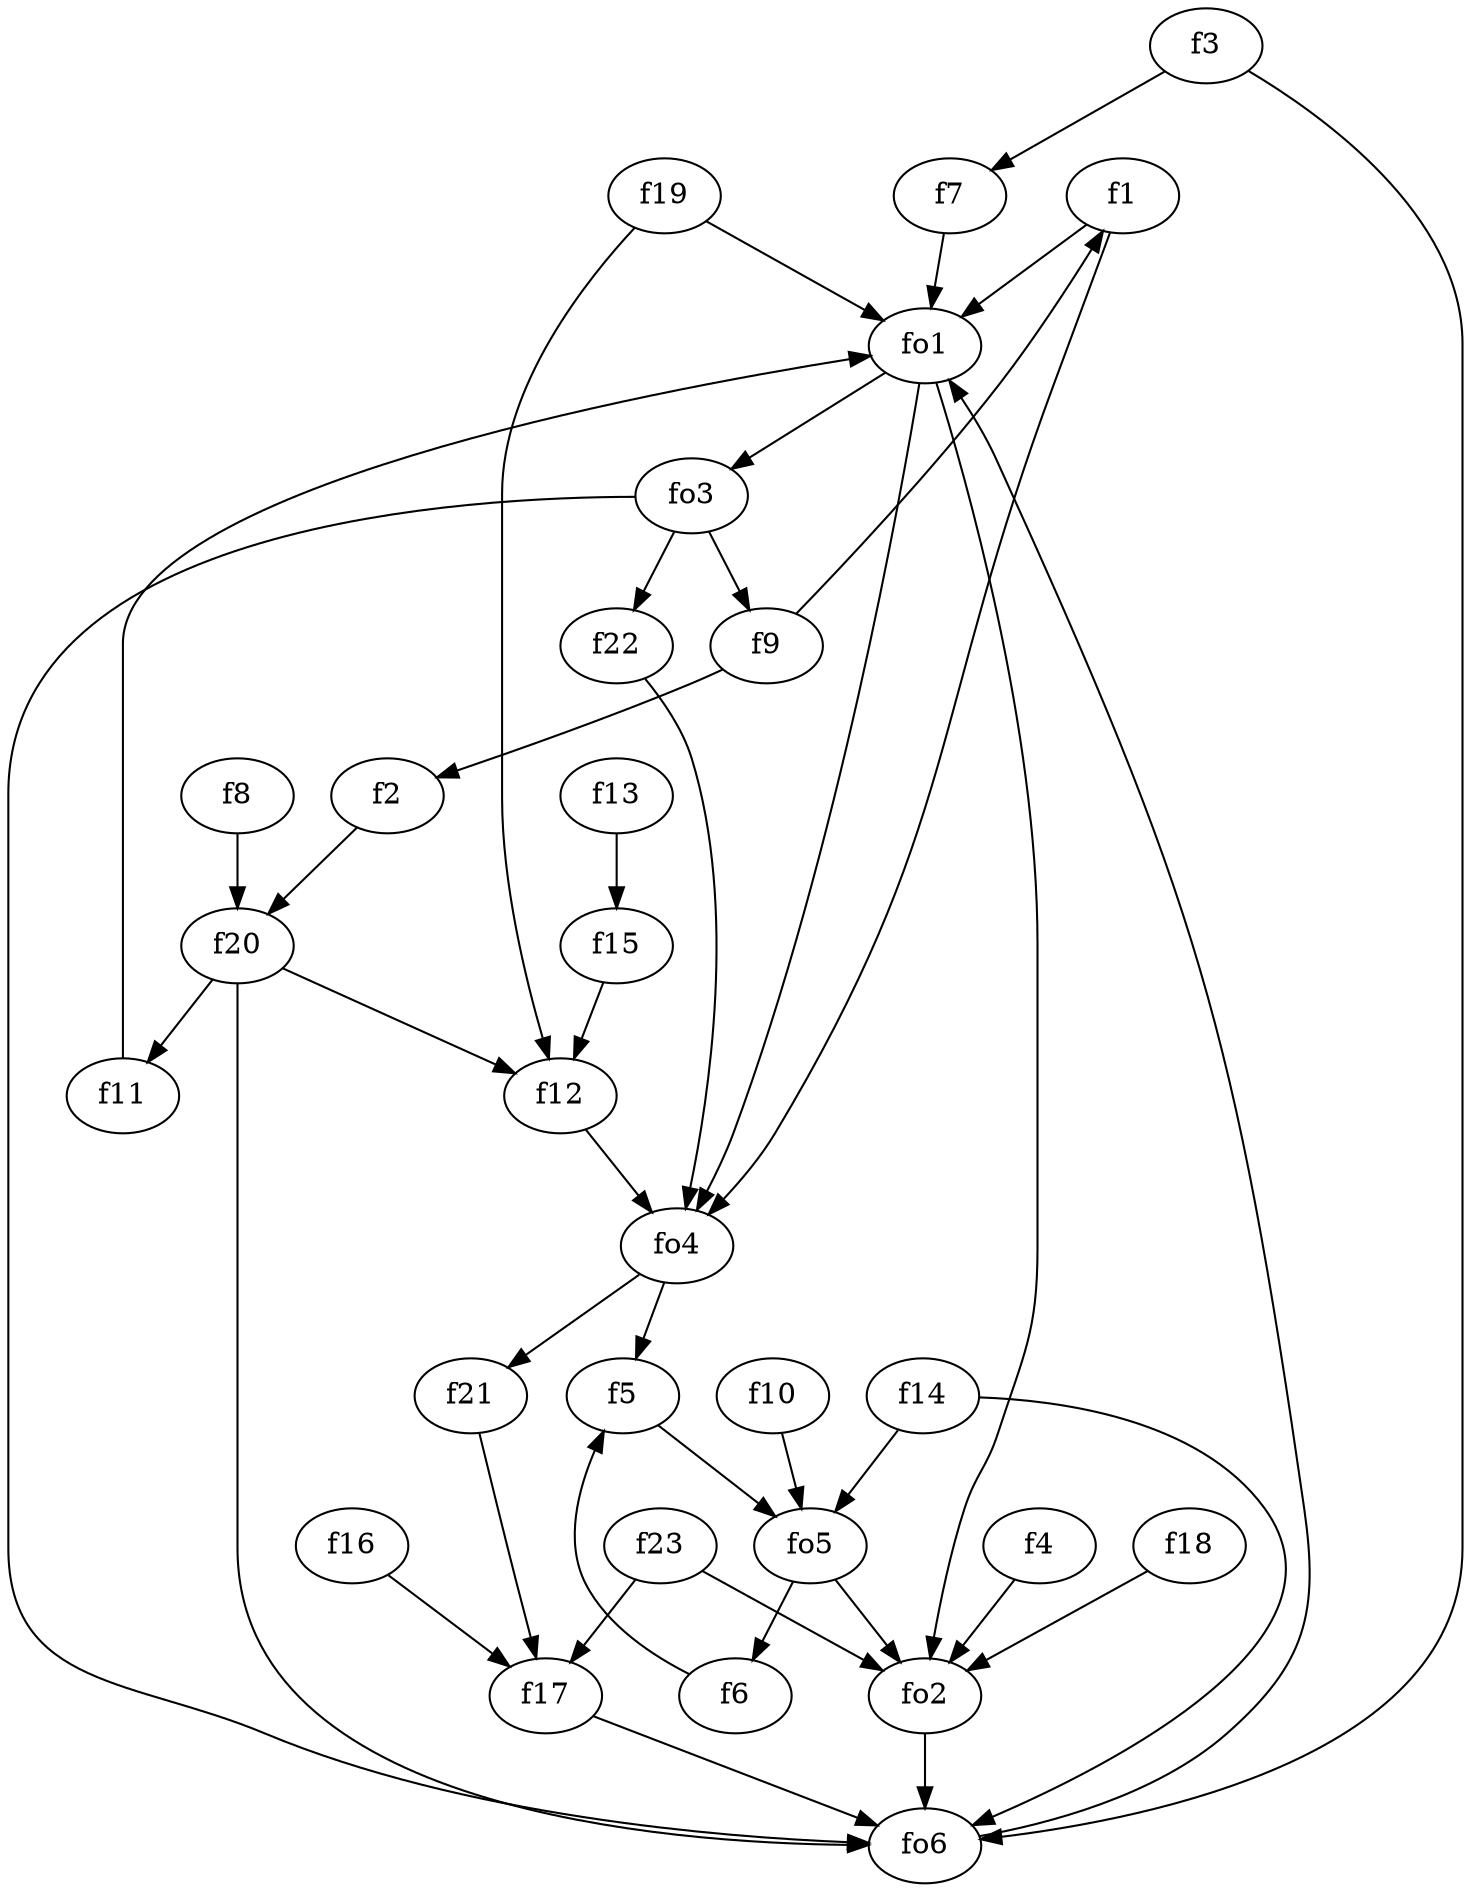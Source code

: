 strict digraph  {
f1;
f2;
f3;
f4;
f5;
f6;
f7;
f8;
f9;
f10;
f11;
f12;
f13;
f14;
f15;
f16;
f17;
f18;
f19;
f20;
f21;
f22;
f23;
fo1;
fo2;
fo3;
fo4;
fo5;
fo6;
f1 -> fo4  [weight=2];
f1 -> fo1  [weight=2];
f2 -> f20  [weight=2];
f3 -> f7  [weight=2];
f3 -> fo6  [weight=2];
f4 -> fo2  [weight=2];
f5 -> fo5  [weight=2];
f6 -> f5  [weight=2];
f7 -> fo1  [weight=2];
f8 -> f20  [weight=2];
f9 -> f1  [weight=2];
f9 -> f2  [weight=2];
f10 -> fo5  [weight=2];
f11 -> fo1  [weight=2];
f12 -> fo4  [weight=2];
f13 -> f15  [weight=2];
f14 -> fo5  [weight=2];
f14 -> fo6  [weight=2];
f15 -> f12  [weight=2];
f16 -> f17  [weight=2];
f17 -> fo6  [weight=2];
f18 -> fo2  [weight=2];
f19 -> f12  [weight=2];
f19 -> fo1  [weight=2];
f20 -> f11  [weight=2];
f20 -> fo6  [weight=2];
f20 -> f12  [weight=2];
f21 -> f17  [weight=2];
f22 -> fo4  [weight=2];
f23 -> fo2  [weight=2];
f23 -> f17  [weight=2];
fo1 -> fo4  [weight=2];
fo1 -> fo3  [weight=2];
fo1 -> fo2  [weight=2];
fo2 -> fo6  [weight=2];
fo3 -> f22  [weight=2];
fo3 -> fo6  [weight=2];
fo3 -> f9  [weight=2];
fo4 -> f21  [weight=2];
fo4 -> f5  [weight=2];
fo5 -> fo2  [weight=2];
fo5 -> f6  [weight=2];
fo6 -> fo1  [weight=2];
}
